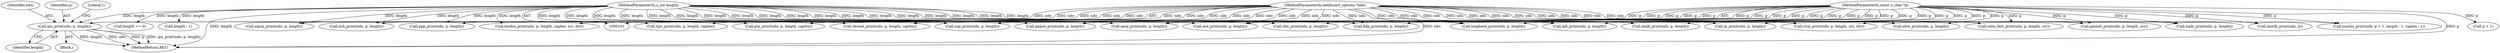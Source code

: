 digraph "0_tcpdump_1dcd10aceabbc03bf571ea32b892c522cbe923de_1@pointer" {
"1000171" [label="(Call,ipx_print(ndo, p, length))"];
"1000102" [label="(MethodParameterIn,netdissect_options *ndo)"];
"1000104" [label="(MethodParameterIn,const u_char *p)"];
"1000105" [label="(MethodParameterIn,u_int length)"];
"1000129" [label="(Call,arp_print(ndo, p, length, caplen))"];
"1000240" [label="(Call,ppp_print(ndo, p, length))"];
"1000276" [label="(Call,nsh_print(ndo, p, length))"];
"1000254" [label="(Call,slow_print(ndo, p, length))"];
"1000198" [label="(Call,length - 1)"];
"1000306" [label="(Call,msnlb_print(ndo, p))"];
"1000172" [label="(Identifier,ndo)"];
"1000160" [label="(Call,aarp_print(ndo, p, length))"];
"1000262" [label="(Call,cfm_print(ndo, p, length))"];
"1000217" [label="(Call,eap_print(ndo, p, length))"];
"1000224" [label="(Call,rrcp_print(ndo, p, length, src, dst))"];
"1000104" [label="(MethodParameterIn,const u_char *p)"];
"1000153" [label="(Call,atalk_print(ndo, p, length))"];
"1000195" [label="(Call,p + 1)"];
"1000173" [label="(Identifier,p)"];
"1000193" [label="(Call,isoclns_print(ndo, p + 1, length - 1, caplen - 1))"];
"1000176" [label="(Literal,1)"];
"1000174" [label="(Identifier,length)"];
"1000121" [label="(Call,ip6_print(ndo, p, length))"];
"1000269" [label="(Call,lldp_print(ndo, p, length))"];
"1000180" [label="(Call,length == 0)"];
"1000137" [label="(Call,decnet_print(ndo, p, length, caplen))"];
"1000321" [label="(Call,calm_fast_print(ndo, p, length, src))"];
"1000112" [label="(Block,)"];
"1000114" [label="(Call,ip_print(ndo, p, length))"];
"1000102" [label="(MethodParameterIn,netdissect_options *ndo)"];
"1000247" [label="(Call,mpcp_print(ndo, p, length))"];
"1000105" [label="(MethodParameterIn,u_int length)"];
"1000171" [label="(Call,ipx_print(ndo, p, length))"];
"1000298" [label="(Call,tipc_print(ndo, p, length, caplen))"];
"1000313" [label="(Call,geonet_print(ndo, p, length, src))"];
"1000291" [label="(Call,mpls_print(ndo, p, length))"];
"1000353" [label="(MethodReturn,RET)"];
"1000283" [label="(Call,loopback_print(ndo, p, length))"];
"1000329" [label="(Call,aoe_print(ndo, p, length))"];
"1000210" [label="(Call,pppoe_print(ndo, p, length))"];
"1000336" [label="(Call,medsa_print(ndo, p, length, caplen, src, dst))"];
"1000171" -> "1000112"  [label="AST: "];
"1000171" -> "1000174"  [label="CFG: "];
"1000172" -> "1000171"  [label="AST: "];
"1000173" -> "1000171"  [label="AST: "];
"1000174" -> "1000171"  [label="AST: "];
"1000176" -> "1000171"  [label="CFG: "];
"1000171" -> "1000353"  [label="DDG: ndo"];
"1000171" -> "1000353"  [label="DDG: p"];
"1000171" -> "1000353"  [label="DDG: ipx_print(ndo, p, length)"];
"1000171" -> "1000353"  [label="DDG: length"];
"1000102" -> "1000171"  [label="DDG: ndo"];
"1000104" -> "1000171"  [label="DDG: p"];
"1000105" -> "1000171"  [label="DDG: length"];
"1000102" -> "1000101"  [label="AST: "];
"1000102" -> "1000353"  [label="DDG: ndo"];
"1000102" -> "1000114"  [label="DDG: ndo"];
"1000102" -> "1000121"  [label="DDG: ndo"];
"1000102" -> "1000129"  [label="DDG: ndo"];
"1000102" -> "1000137"  [label="DDG: ndo"];
"1000102" -> "1000153"  [label="DDG: ndo"];
"1000102" -> "1000160"  [label="DDG: ndo"];
"1000102" -> "1000193"  [label="DDG: ndo"];
"1000102" -> "1000210"  [label="DDG: ndo"];
"1000102" -> "1000217"  [label="DDG: ndo"];
"1000102" -> "1000224"  [label="DDG: ndo"];
"1000102" -> "1000240"  [label="DDG: ndo"];
"1000102" -> "1000247"  [label="DDG: ndo"];
"1000102" -> "1000254"  [label="DDG: ndo"];
"1000102" -> "1000262"  [label="DDG: ndo"];
"1000102" -> "1000269"  [label="DDG: ndo"];
"1000102" -> "1000276"  [label="DDG: ndo"];
"1000102" -> "1000283"  [label="DDG: ndo"];
"1000102" -> "1000291"  [label="DDG: ndo"];
"1000102" -> "1000298"  [label="DDG: ndo"];
"1000102" -> "1000306"  [label="DDG: ndo"];
"1000102" -> "1000313"  [label="DDG: ndo"];
"1000102" -> "1000321"  [label="DDG: ndo"];
"1000102" -> "1000329"  [label="DDG: ndo"];
"1000102" -> "1000336"  [label="DDG: ndo"];
"1000104" -> "1000101"  [label="AST: "];
"1000104" -> "1000353"  [label="DDG: p"];
"1000104" -> "1000114"  [label="DDG: p"];
"1000104" -> "1000121"  [label="DDG: p"];
"1000104" -> "1000129"  [label="DDG: p"];
"1000104" -> "1000137"  [label="DDG: p"];
"1000104" -> "1000153"  [label="DDG: p"];
"1000104" -> "1000160"  [label="DDG: p"];
"1000104" -> "1000193"  [label="DDG: p"];
"1000104" -> "1000195"  [label="DDG: p"];
"1000104" -> "1000210"  [label="DDG: p"];
"1000104" -> "1000217"  [label="DDG: p"];
"1000104" -> "1000224"  [label="DDG: p"];
"1000104" -> "1000240"  [label="DDG: p"];
"1000104" -> "1000247"  [label="DDG: p"];
"1000104" -> "1000254"  [label="DDG: p"];
"1000104" -> "1000262"  [label="DDG: p"];
"1000104" -> "1000269"  [label="DDG: p"];
"1000104" -> "1000276"  [label="DDG: p"];
"1000104" -> "1000283"  [label="DDG: p"];
"1000104" -> "1000291"  [label="DDG: p"];
"1000104" -> "1000298"  [label="DDG: p"];
"1000104" -> "1000306"  [label="DDG: p"];
"1000104" -> "1000313"  [label="DDG: p"];
"1000104" -> "1000321"  [label="DDG: p"];
"1000104" -> "1000329"  [label="DDG: p"];
"1000104" -> "1000336"  [label="DDG: p"];
"1000105" -> "1000101"  [label="AST: "];
"1000105" -> "1000353"  [label="DDG: length"];
"1000105" -> "1000114"  [label="DDG: length"];
"1000105" -> "1000121"  [label="DDG: length"];
"1000105" -> "1000129"  [label="DDG: length"];
"1000105" -> "1000137"  [label="DDG: length"];
"1000105" -> "1000153"  [label="DDG: length"];
"1000105" -> "1000160"  [label="DDG: length"];
"1000105" -> "1000180"  [label="DDG: length"];
"1000105" -> "1000198"  [label="DDG: length"];
"1000105" -> "1000210"  [label="DDG: length"];
"1000105" -> "1000217"  [label="DDG: length"];
"1000105" -> "1000224"  [label="DDG: length"];
"1000105" -> "1000240"  [label="DDG: length"];
"1000105" -> "1000247"  [label="DDG: length"];
"1000105" -> "1000254"  [label="DDG: length"];
"1000105" -> "1000262"  [label="DDG: length"];
"1000105" -> "1000269"  [label="DDG: length"];
"1000105" -> "1000276"  [label="DDG: length"];
"1000105" -> "1000283"  [label="DDG: length"];
"1000105" -> "1000291"  [label="DDG: length"];
"1000105" -> "1000298"  [label="DDG: length"];
"1000105" -> "1000313"  [label="DDG: length"];
"1000105" -> "1000321"  [label="DDG: length"];
"1000105" -> "1000329"  [label="DDG: length"];
"1000105" -> "1000336"  [label="DDG: length"];
}
